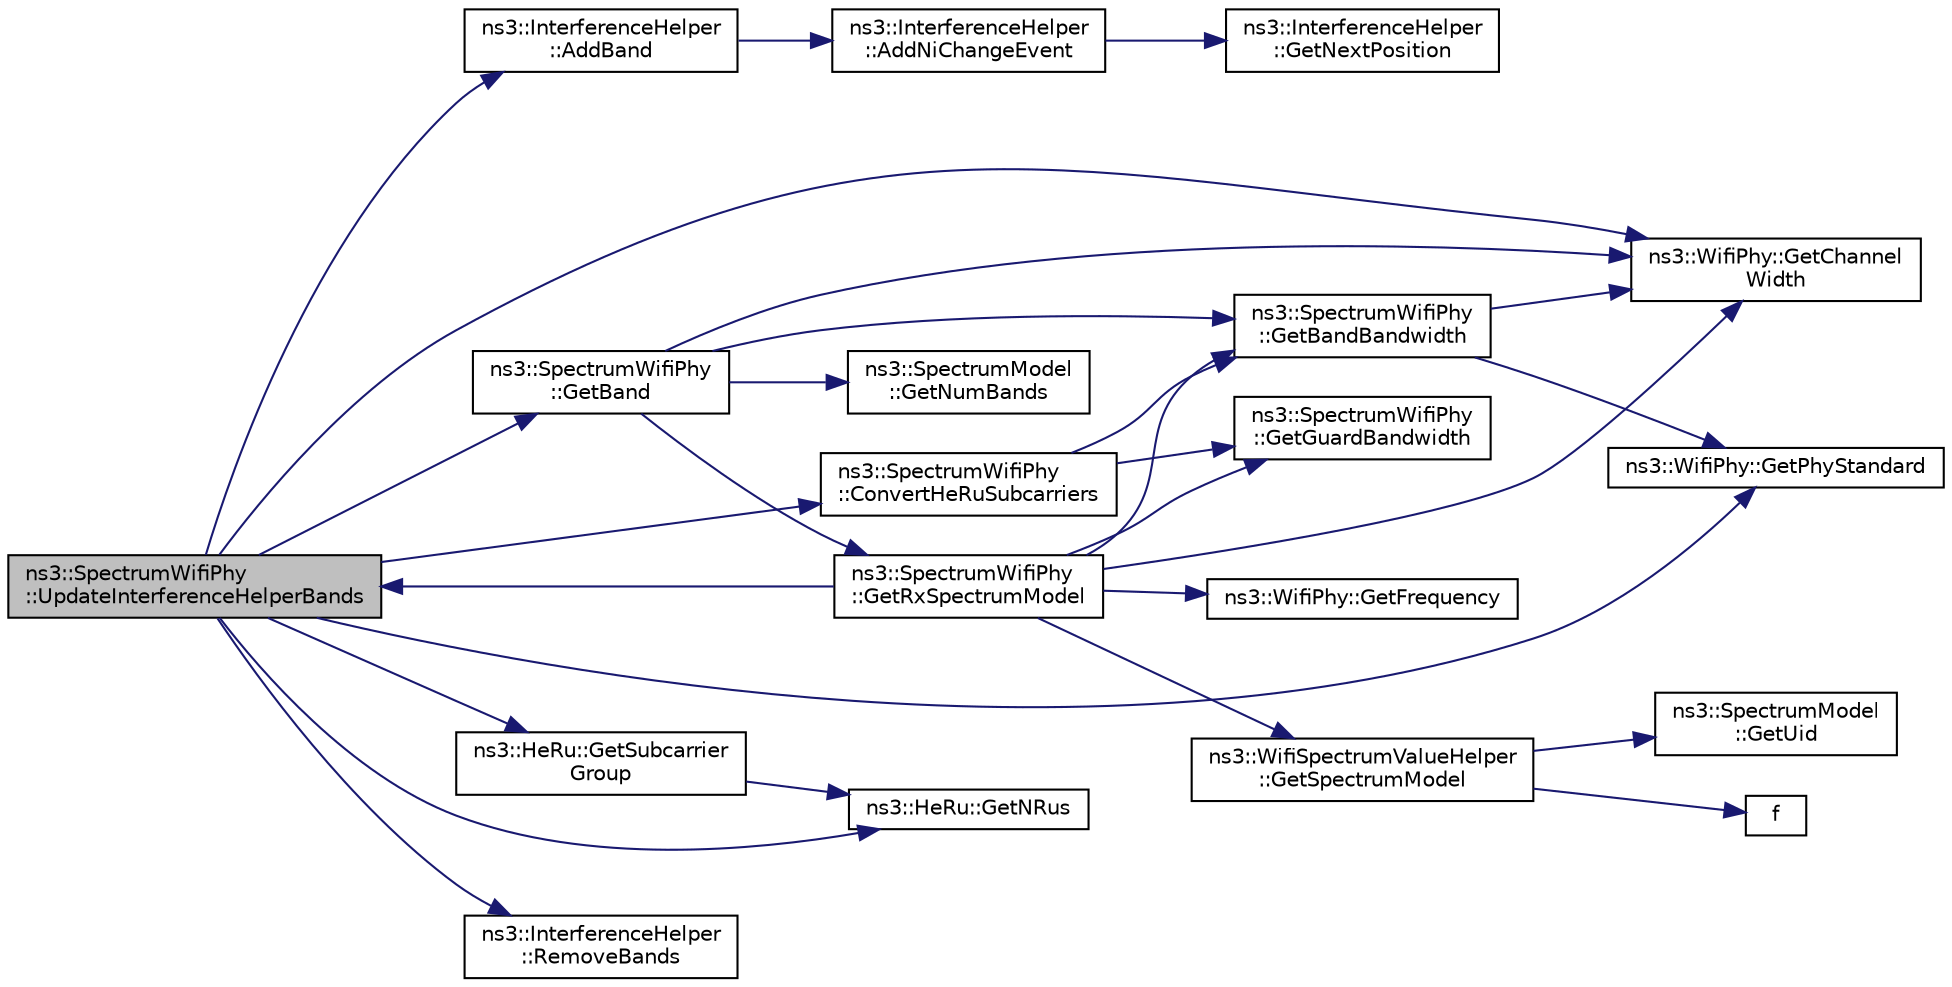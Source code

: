 digraph "ns3::SpectrumWifiPhy::UpdateInterferenceHelperBands"
{
 // LATEX_PDF_SIZE
  edge [fontname="Helvetica",fontsize="10",labelfontname="Helvetica",labelfontsize="10"];
  node [fontname="Helvetica",fontsize="10",shape=record];
  rankdir="LR";
  Node1 [label="ns3::SpectrumWifiPhy\l::UpdateInterferenceHelperBands",height=0.2,width=0.4,color="black", fillcolor="grey75", style="filled", fontcolor="black",tooltip="This function is called to update the bands handled by the InterferenceHelper."];
  Node1 -> Node2 [color="midnightblue",fontsize="10",style="solid",fontname="Helvetica"];
  Node2 [label="ns3::InterferenceHelper\l::AddBand",height=0.2,width=0.4,color="black", fillcolor="white", style="filled",URL="$classns3_1_1_interference_helper.html#ae4101587473450d80ba0e202c92d5d92",tooltip="Add a frequency band."];
  Node2 -> Node3 [color="midnightblue",fontsize="10",style="solid",fontname="Helvetica"];
  Node3 [label="ns3::InterferenceHelper\l::AddNiChangeEvent",height=0.2,width=0.4,color="black", fillcolor="white", style="filled",URL="$classns3_1_1_interference_helper.html#a24e1e369f66ac3a1d5d1548b7ae89e5e",tooltip="Add NiChange to the list at the appropriate position and return the iterator of the new event."];
  Node3 -> Node4 [color="midnightblue",fontsize="10",style="solid",fontname="Helvetica"];
  Node4 [label="ns3::InterferenceHelper\l::GetNextPosition",height=0.2,width=0.4,color="black", fillcolor="white", style="filled",URL="$classns3_1_1_interference_helper.html#a6cc97e5a6692efe87ce8d9f88a5be3f9",tooltip="Returns an iterator to the first NiChange that is later than moment."];
  Node1 -> Node5 [color="midnightblue",fontsize="10",style="solid",fontname="Helvetica"];
  Node5 [label="ns3::SpectrumWifiPhy\l::ConvertHeRuSubcarriers",height=0.2,width=0.4,color="black", fillcolor="white", style="filled",URL="$classns3_1_1_spectrum_wifi_phy.html#aff1f13df5cb050725a5bca70ad7455d3",tooltip=" "];
  Node5 -> Node6 [color="midnightblue",fontsize="10",style="solid",fontname="Helvetica"];
  Node6 [label="ns3::SpectrumWifiPhy\l::GetBandBandwidth",height=0.2,width=0.4,color="black", fillcolor="white", style="filled",URL="$classns3_1_1_spectrum_wifi_phy.html#a41a29304f5453abfbc59872f6725aa56",tooltip=" "];
  Node6 -> Node7 [color="midnightblue",fontsize="10",style="solid",fontname="Helvetica"];
  Node7 [label="ns3::WifiPhy::GetChannel\lWidth",height=0.2,width=0.4,color="black", fillcolor="white", style="filled",URL="$classns3_1_1_wifi_phy.html#af55a96fc67e724abd99aeaeab826187f",tooltip=" "];
  Node6 -> Node8 [color="midnightblue",fontsize="10",style="solid",fontname="Helvetica"];
  Node8 [label="ns3::WifiPhy::GetPhyStandard",height=0.2,width=0.4,color="black", fillcolor="white", style="filled",URL="$classns3_1_1_wifi_phy.html#a74592831f3eccb4d570a0e3d82940817",tooltip="Get the configured Wi-Fi standard."];
  Node5 -> Node9 [color="midnightblue",fontsize="10",style="solid",fontname="Helvetica"];
  Node9 [label="ns3::SpectrumWifiPhy\l::GetGuardBandwidth",height=0.2,width=0.4,color="black", fillcolor="white", style="filled",URL="$classns3_1_1_spectrum_wifi_phy.html#a47d771005e6886bc1ec0d4bbe4f433ba",tooltip=" "];
  Node1 -> Node10 [color="midnightblue",fontsize="10",style="solid",fontname="Helvetica"];
  Node10 [label="ns3::SpectrumWifiPhy\l::GetBand",height=0.2,width=0.4,color="black", fillcolor="white", style="filled",URL="$classns3_1_1_spectrum_wifi_phy.html#a5d5b3b3a00a0e571cd51b62dab5790db",tooltip="Get the start band index and the stop band index for a given band."];
  Node10 -> Node6 [color="midnightblue",fontsize="10",style="solid",fontname="Helvetica"];
  Node10 -> Node7 [color="midnightblue",fontsize="10",style="solid",fontname="Helvetica"];
  Node10 -> Node11 [color="midnightblue",fontsize="10",style="solid",fontname="Helvetica"];
  Node11 [label="ns3::SpectrumModel\l::GetNumBands",height=0.2,width=0.4,color="black", fillcolor="white", style="filled",URL="$classns3_1_1_spectrum_model.html#a87535fb130f405c7537e963063c0deb8",tooltip=" "];
  Node10 -> Node12 [color="midnightblue",fontsize="10",style="solid",fontname="Helvetica"];
  Node12 [label="ns3::SpectrumWifiPhy\l::GetRxSpectrumModel",height=0.2,width=0.4,color="black", fillcolor="white", style="filled",URL="$classns3_1_1_spectrum_wifi_phy.html#acf0b11dce74dc51c4b62c36517d07a9f",tooltip=" "];
  Node12 -> Node6 [color="midnightblue",fontsize="10",style="solid",fontname="Helvetica"];
  Node12 -> Node7 [color="midnightblue",fontsize="10",style="solid",fontname="Helvetica"];
  Node12 -> Node13 [color="midnightblue",fontsize="10",style="solid",fontname="Helvetica"];
  Node13 [label="ns3::WifiPhy::GetFrequency",height=0.2,width=0.4,color="black", fillcolor="white", style="filled",URL="$classns3_1_1_wifi_phy.html#afca470e272ec5c3126da63c0a6102f4c",tooltip=" "];
  Node12 -> Node9 [color="midnightblue",fontsize="10",style="solid",fontname="Helvetica"];
  Node12 -> Node14 [color="midnightblue",fontsize="10",style="solid",fontname="Helvetica"];
  Node14 [label="ns3::WifiSpectrumValueHelper\l::GetSpectrumModel",height=0.2,width=0.4,color="black", fillcolor="white", style="filled",URL="$classns3_1_1_wifi_spectrum_value_helper.html#a81866460c45fba7db3fcc41b772e17f1",tooltip="Return a SpectrumModel instance corresponding to the center frequency and channel width."];
  Node14 -> Node15 [color="midnightblue",fontsize="10",style="solid",fontname="Helvetica"];
  Node15 [label="f",height=0.2,width=0.4,color="black", fillcolor="white", style="filled",URL="$80211b_8c.html#ae7ffc1a8f84fa47a0812b2f2b9627132",tooltip=" "];
  Node14 -> Node16 [color="midnightblue",fontsize="10",style="solid",fontname="Helvetica"];
  Node16 [label="ns3::SpectrumModel\l::GetUid",height=0.2,width=0.4,color="black", fillcolor="white", style="filled",URL="$classns3_1_1_spectrum_model.html#ac7e8ea430e6388bd982cc9dd148d7c4c",tooltip=" "];
  Node12 -> Node1 [color="midnightblue",fontsize="10",style="solid",fontname="Helvetica"];
  Node1 -> Node7 [color="midnightblue",fontsize="10",style="solid",fontname="Helvetica"];
  Node1 -> Node17 [color="midnightblue",fontsize="10",style="solid",fontname="Helvetica"];
  Node17 [label="ns3::HeRu::GetNRus",height=0.2,width=0.4,color="black", fillcolor="white", style="filled",URL="$classns3_1_1_he_ru.html#a71cc57e71a9a37d652fcd25ab9d5140b",tooltip="Get the number of distinct RUs of the given type (number of tones) available in a HE PPDU of the give..."];
  Node1 -> Node8 [color="midnightblue",fontsize="10",style="solid",fontname="Helvetica"];
  Node1 -> Node18 [color="midnightblue",fontsize="10",style="solid",fontname="Helvetica"];
  Node18 [label="ns3::HeRu::GetSubcarrier\lGroup",height=0.2,width=0.4,color="black", fillcolor="white", style="filled",URL="$classns3_1_1_he_ru.html#ab43abc3c32eedf5644070f3c9bb5b57e",tooltip="Get the subcarrier group of the RU having the given index among all the RUs of the given type (number..."];
  Node18 -> Node17 [color="midnightblue",fontsize="10",style="solid",fontname="Helvetica"];
  Node1 -> Node19 [color="midnightblue",fontsize="10",style="solid",fontname="Helvetica"];
  Node19 [label="ns3::InterferenceHelper\l::RemoveBands",height=0.2,width=0.4,color="black", fillcolor="white", style="filled",URL="$classns3_1_1_interference_helper.html#abbdc02d84fb235f214049dc828a9b7ef",tooltip="Remove the frequency bands."];
}
